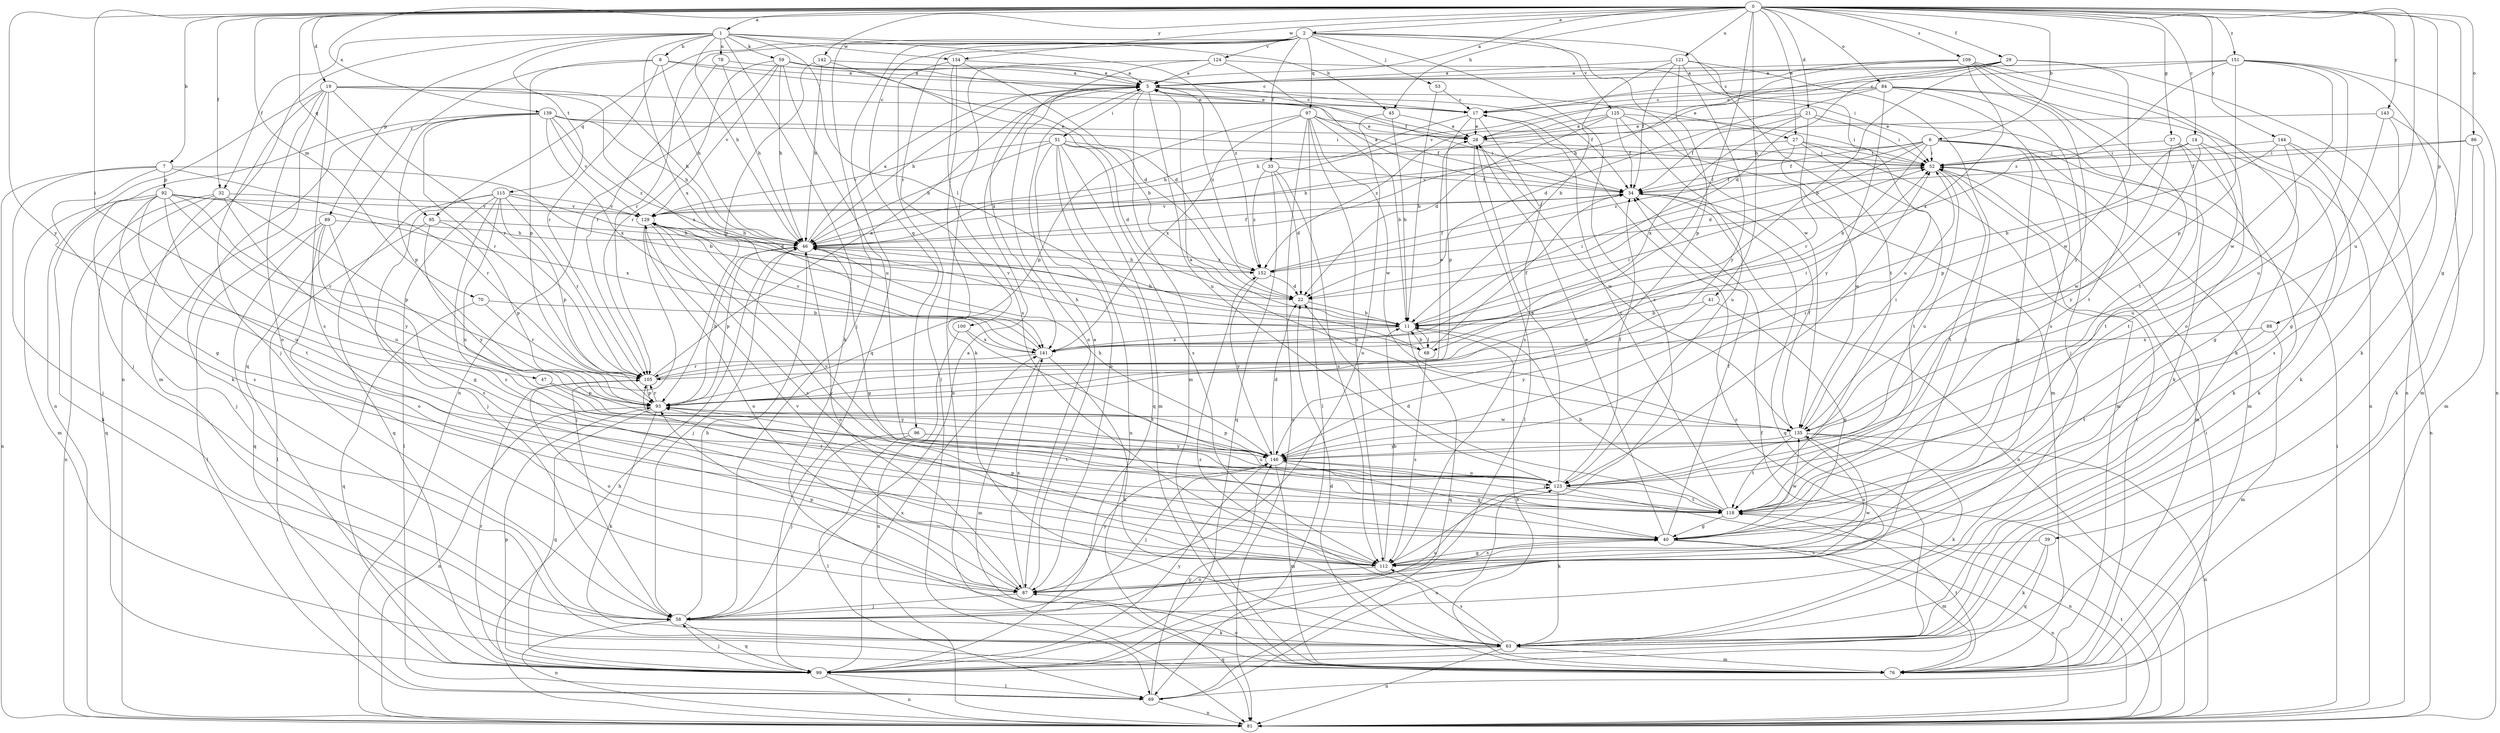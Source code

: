 strict digraph  {
0;
1;
2;
5;
6;
7;
8;
11;
14;
17;
19;
21;
22;
27;
28;
29;
32;
33;
34;
37;
39;
40;
41;
45;
46;
47;
51;
52;
53;
58;
59;
63;
68;
69;
70;
76;
78;
81;
84;
86;
87;
88;
89;
92;
93;
95;
96;
97;
99;
100;
105;
109;
112;
115;
118;
121;
123;
124;
125;
129;
134;
135;
139;
141;
142;
143;
144;
146;
151;
152;
0 -> 1  [label=a];
0 -> 2  [label=a];
0 -> 5  [label=a];
0 -> 6  [label=b];
0 -> 7  [label=b];
0 -> 14  [label=c];
0 -> 19  [label=d];
0 -> 21  [label=d];
0 -> 27  [label=e];
0 -> 29  [label=f];
0 -> 32  [label=f];
0 -> 37  [label=g];
0 -> 39  [label=g];
0 -> 41  [label=h];
0 -> 45  [label=h];
0 -> 47  [label=i];
0 -> 68  [label=l];
0 -> 70  [label=m];
0 -> 84  [label=o];
0 -> 86  [label=o];
0 -> 88  [label=p];
0 -> 95  [label=q];
0 -> 109  [label=s];
0 -> 121  [label=u];
0 -> 123  [label=u];
0 -> 134  [label=w];
0 -> 139  [label=x];
0 -> 142  [label=y];
0 -> 143  [label=y];
0 -> 144  [label=y];
0 -> 146  [label=y];
0 -> 151  [label=z];
1 -> 8  [label=b];
1 -> 32  [label=f];
1 -> 45  [label=h];
1 -> 46  [label=h];
1 -> 59  [label=k];
1 -> 63  [label=k];
1 -> 68  [label=l];
1 -> 78  [label=n];
1 -> 81  [label=n];
1 -> 89  [label=p];
1 -> 115  [label=t];
1 -> 134  [label=w];
1 -> 141  [label=x];
1 -> 152  [label=z];
2 -> 33  [label=f];
2 -> 53  [label=j];
2 -> 58  [label=j];
2 -> 95  [label=q];
2 -> 96  [label=q];
2 -> 97  [label=q];
2 -> 99  [label=q];
2 -> 100  [label=r];
2 -> 105  [label=r];
2 -> 112  [label=s];
2 -> 118  [label=t];
2 -> 124  [label=v];
2 -> 125  [label=v];
2 -> 135  [label=w];
5 -> 17  [label=c];
5 -> 27  [label=e];
5 -> 34  [label=f];
5 -> 46  [label=h];
5 -> 51  [label=i];
5 -> 76  [label=m];
5 -> 87  [label=o];
5 -> 123  [label=u];
5 -> 152  [label=z];
6 -> 11  [label=b];
6 -> 22  [label=d];
6 -> 34  [label=f];
6 -> 40  [label=g];
6 -> 52  [label=i];
6 -> 63  [label=k];
6 -> 76  [label=m];
6 -> 129  [label=v];
6 -> 152  [label=z];
7 -> 11  [label=b];
7 -> 40  [label=g];
7 -> 58  [label=j];
7 -> 81  [label=n];
7 -> 92  [label=p];
7 -> 105  [label=r];
8 -> 5  [label=a];
8 -> 28  [label=e];
8 -> 46  [label=h];
8 -> 93  [label=p];
8 -> 99  [label=q];
8 -> 105  [label=r];
11 -> 46  [label=h];
11 -> 52  [label=i];
11 -> 68  [label=l];
11 -> 99  [label=q];
11 -> 129  [label=v];
11 -> 141  [label=x];
14 -> 11  [label=b];
14 -> 52  [label=i];
14 -> 63  [label=k];
14 -> 118  [label=t];
14 -> 146  [label=y];
17 -> 28  [label=e];
17 -> 46  [label=h];
17 -> 93  [label=p];
17 -> 112  [label=s];
19 -> 17  [label=c];
19 -> 46  [label=h];
19 -> 58  [label=j];
19 -> 76  [label=m];
19 -> 81  [label=n];
19 -> 87  [label=o];
19 -> 105  [label=r];
19 -> 112  [label=s];
19 -> 141  [label=x];
21 -> 28  [label=e];
21 -> 34  [label=f];
21 -> 52  [label=i];
21 -> 63  [label=k];
21 -> 105  [label=r];
21 -> 141  [label=x];
22 -> 11  [label=b];
27 -> 46  [label=h];
27 -> 52  [label=i];
27 -> 76  [label=m];
27 -> 118  [label=t];
27 -> 135  [label=w];
28 -> 52  [label=i];
28 -> 69  [label=l];
28 -> 135  [label=w];
29 -> 5  [label=a];
29 -> 11  [label=b];
29 -> 22  [label=d];
29 -> 46  [label=h];
29 -> 81  [label=n];
29 -> 129  [label=v];
29 -> 135  [label=w];
32 -> 58  [label=j];
32 -> 81  [label=n];
32 -> 93  [label=p];
32 -> 99  [label=q];
32 -> 123  [label=u];
32 -> 129  [label=v];
33 -> 22  [label=d];
33 -> 34  [label=f];
33 -> 99  [label=q];
33 -> 112  [label=s];
33 -> 152  [label=z];
34 -> 5  [label=a];
34 -> 81  [label=n];
34 -> 99  [label=q];
34 -> 129  [label=v];
37 -> 40  [label=g];
37 -> 52  [label=i];
37 -> 118  [label=t];
37 -> 135  [label=w];
39 -> 63  [label=k];
39 -> 99  [label=q];
39 -> 112  [label=s];
40 -> 28  [label=e];
40 -> 34  [label=f];
40 -> 76  [label=m];
40 -> 81  [label=n];
40 -> 93  [label=p];
40 -> 112  [label=s];
40 -> 135  [label=w];
41 -> 11  [label=b];
41 -> 40  [label=g];
41 -> 146  [label=y];
45 -> 11  [label=b];
45 -> 28  [label=e];
45 -> 87  [label=o];
46 -> 5  [label=a];
46 -> 34  [label=f];
46 -> 40  [label=g];
46 -> 58  [label=j];
46 -> 87  [label=o];
46 -> 93  [label=p];
46 -> 152  [label=z];
47 -> 93  [label=p];
47 -> 146  [label=y];
51 -> 22  [label=d];
51 -> 46  [label=h];
51 -> 52  [label=i];
51 -> 76  [label=m];
51 -> 81  [label=n];
51 -> 87  [label=o];
51 -> 99  [label=q];
51 -> 112  [label=s];
51 -> 129  [label=v];
52 -> 34  [label=f];
52 -> 76  [label=m];
52 -> 118  [label=t];
52 -> 123  [label=u];
53 -> 11  [label=b];
53 -> 17  [label=c];
58 -> 5  [label=a];
58 -> 46  [label=h];
58 -> 63  [label=k];
58 -> 81  [label=n];
58 -> 99  [label=q];
58 -> 123  [label=u];
59 -> 5  [label=a];
59 -> 17  [label=c];
59 -> 22  [label=d];
59 -> 28  [label=e];
59 -> 46  [label=h];
59 -> 81  [label=n];
59 -> 105  [label=r];
59 -> 123  [label=u];
59 -> 129  [label=v];
63 -> 76  [label=m];
63 -> 81  [label=n];
63 -> 99  [label=q];
63 -> 112  [label=s];
63 -> 152  [label=z];
68 -> 11  [label=b];
68 -> 34  [label=f];
68 -> 46  [label=h];
68 -> 112  [label=s];
69 -> 52  [label=i];
69 -> 81  [label=n];
69 -> 123  [label=u];
69 -> 146  [label=y];
70 -> 11  [label=b];
70 -> 99  [label=q];
70 -> 105  [label=r];
76 -> 11  [label=b];
76 -> 22  [label=d];
76 -> 52  [label=i];
76 -> 87  [label=o];
76 -> 118  [label=t];
78 -> 5  [label=a];
78 -> 46  [label=h];
78 -> 105  [label=r];
81 -> 17  [label=c];
81 -> 46  [label=h];
81 -> 52  [label=i];
81 -> 118  [label=t];
84 -> 17  [label=c];
84 -> 22  [label=d];
84 -> 46  [label=h];
84 -> 58  [label=j];
84 -> 81  [label=n];
84 -> 112  [label=s];
84 -> 118  [label=t];
84 -> 146  [label=y];
86 -> 34  [label=f];
86 -> 52  [label=i];
86 -> 63  [label=k];
86 -> 76  [label=m];
87 -> 5  [label=a];
87 -> 58  [label=j];
87 -> 93  [label=p];
87 -> 129  [label=v];
87 -> 135  [label=w];
87 -> 141  [label=x];
87 -> 146  [label=y];
88 -> 76  [label=m];
88 -> 118  [label=t];
88 -> 141  [label=x];
89 -> 40  [label=g];
89 -> 46  [label=h];
89 -> 69  [label=l];
89 -> 87  [label=o];
89 -> 99  [label=q];
89 -> 112  [label=s];
92 -> 63  [label=k];
92 -> 76  [label=m];
92 -> 105  [label=r];
92 -> 112  [label=s];
92 -> 118  [label=t];
92 -> 123  [label=u];
92 -> 129  [label=v];
92 -> 141  [label=x];
92 -> 146  [label=y];
93 -> 46  [label=h];
93 -> 63  [label=k];
93 -> 81  [label=n];
93 -> 99  [label=q];
93 -> 105  [label=r];
93 -> 118  [label=t];
93 -> 135  [label=w];
95 -> 46  [label=h];
95 -> 69  [label=l];
95 -> 93  [label=p];
95 -> 146  [label=y];
96 -> 58  [label=j];
96 -> 69  [label=l];
96 -> 123  [label=u];
96 -> 146  [label=y];
97 -> 11  [label=b];
97 -> 28  [label=e];
97 -> 34  [label=f];
97 -> 69  [label=l];
97 -> 81  [label=n];
97 -> 93  [label=p];
97 -> 112  [label=s];
97 -> 135  [label=w];
97 -> 141  [label=x];
99 -> 34  [label=f];
99 -> 58  [label=j];
99 -> 69  [label=l];
99 -> 81  [label=n];
99 -> 93  [label=p];
99 -> 105  [label=r];
99 -> 141  [label=x];
99 -> 146  [label=y];
100 -> 81  [label=n];
100 -> 118  [label=t];
100 -> 141  [label=x];
105 -> 5  [label=a];
105 -> 28  [label=e];
105 -> 52  [label=i];
105 -> 87  [label=o];
105 -> 93  [label=p];
109 -> 5  [label=a];
109 -> 17  [label=c];
109 -> 28  [label=e];
109 -> 63  [label=k];
109 -> 87  [label=o];
109 -> 118  [label=t];
109 -> 141  [label=x];
109 -> 146  [label=y];
112 -> 11  [label=b];
112 -> 40  [label=g];
112 -> 87  [label=o];
112 -> 129  [label=v];
115 -> 22  [label=d];
115 -> 58  [label=j];
115 -> 69  [label=l];
115 -> 93  [label=p];
115 -> 99  [label=q];
115 -> 105  [label=r];
115 -> 112  [label=s];
115 -> 123  [label=u];
115 -> 129  [label=v];
118 -> 11  [label=b];
118 -> 17  [label=c];
118 -> 22  [label=d];
118 -> 40  [label=g];
118 -> 105  [label=r];
118 -> 129  [label=v];
118 -> 146  [label=y];
121 -> 5  [label=a];
121 -> 11  [label=b];
121 -> 34  [label=f];
121 -> 58  [label=j];
121 -> 93  [label=p];
121 -> 123  [label=u];
121 -> 146  [label=y];
123 -> 28  [label=e];
123 -> 34  [label=f];
123 -> 63  [label=k];
123 -> 81  [label=n];
123 -> 118  [label=t];
124 -> 5  [label=a];
124 -> 34  [label=f];
124 -> 52  [label=i];
124 -> 81  [label=n];
124 -> 141  [label=x];
125 -> 22  [label=d];
125 -> 28  [label=e];
125 -> 34  [label=f];
125 -> 52  [label=i];
125 -> 76  [label=m];
125 -> 123  [label=u];
125 -> 152  [label=z];
129 -> 46  [label=h];
129 -> 58  [label=j];
129 -> 87  [label=o];
129 -> 112  [label=s];
134 -> 5  [label=a];
134 -> 22  [label=d];
134 -> 63  [label=k];
134 -> 69  [label=l];
134 -> 112  [label=s];
135 -> 5  [label=a];
135 -> 34  [label=f];
135 -> 52  [label=i];
135 -> 63  [label=k];
135 -> 81  [label=n];
135 -> 112  [label=s];
135 -> 118  [label=t];
135 -> 146  [label=y];
139 -> 28  [label=e];
139 -> 46  [label=h];
139 -> 52  [label=i];
139 -> 58  [label=j];
139 -> 63  [label=k];
139 -> 93  [label=p];
139 -> 105  [label=r];
139 -> 129  [label=v];
139 -> 141  [label=x];
139 -> 152  [label=z];
141 -> 52  [label=i];
141 -> 63  [label=k];
141 -> 76  [label=m];
141 -> 105  [label=r];
141 -> 129  [label=v];
142 -> 5  [label=a];
142 -> 11  [label=b];
142 -> 46  [label=h];
142 -> 93  [label=p];
143 -> 28  [label=e];
143 -> 40  [label=g];
143 -> 63  [label=k];
143 -> 76  [label=m];
144 -> 52  [label=i];
144 -> 81  [label=n];
144 -> 93  [label=p];
144 -> 112  [label=s];
144 -> 123  [label=u];
146 -> 22  [label=d];
146 -> 40  [label=g];
146 -> 46  [label=h];
146 -> 52  [label=i];
146 -> 58  [label=j];
146 -> 76  [label=m];
146 -> 93  [label=p];
146 -> 123  [label=u];
151 -> 5  [label=a];
151 -> 17  [label=c];
151 -> 63  [label=k];
151 -> 81  [label=n];
151 -> 93  [label=p];
151 -> 123  [label=u];
151 -> 135  [label=w];
151 -> 152  [label=z];
152 -> 22  [label=d];
152 -> 34  [label=f];
152 -> 46  [label=h];
152 -> 146  [label=y];
}

